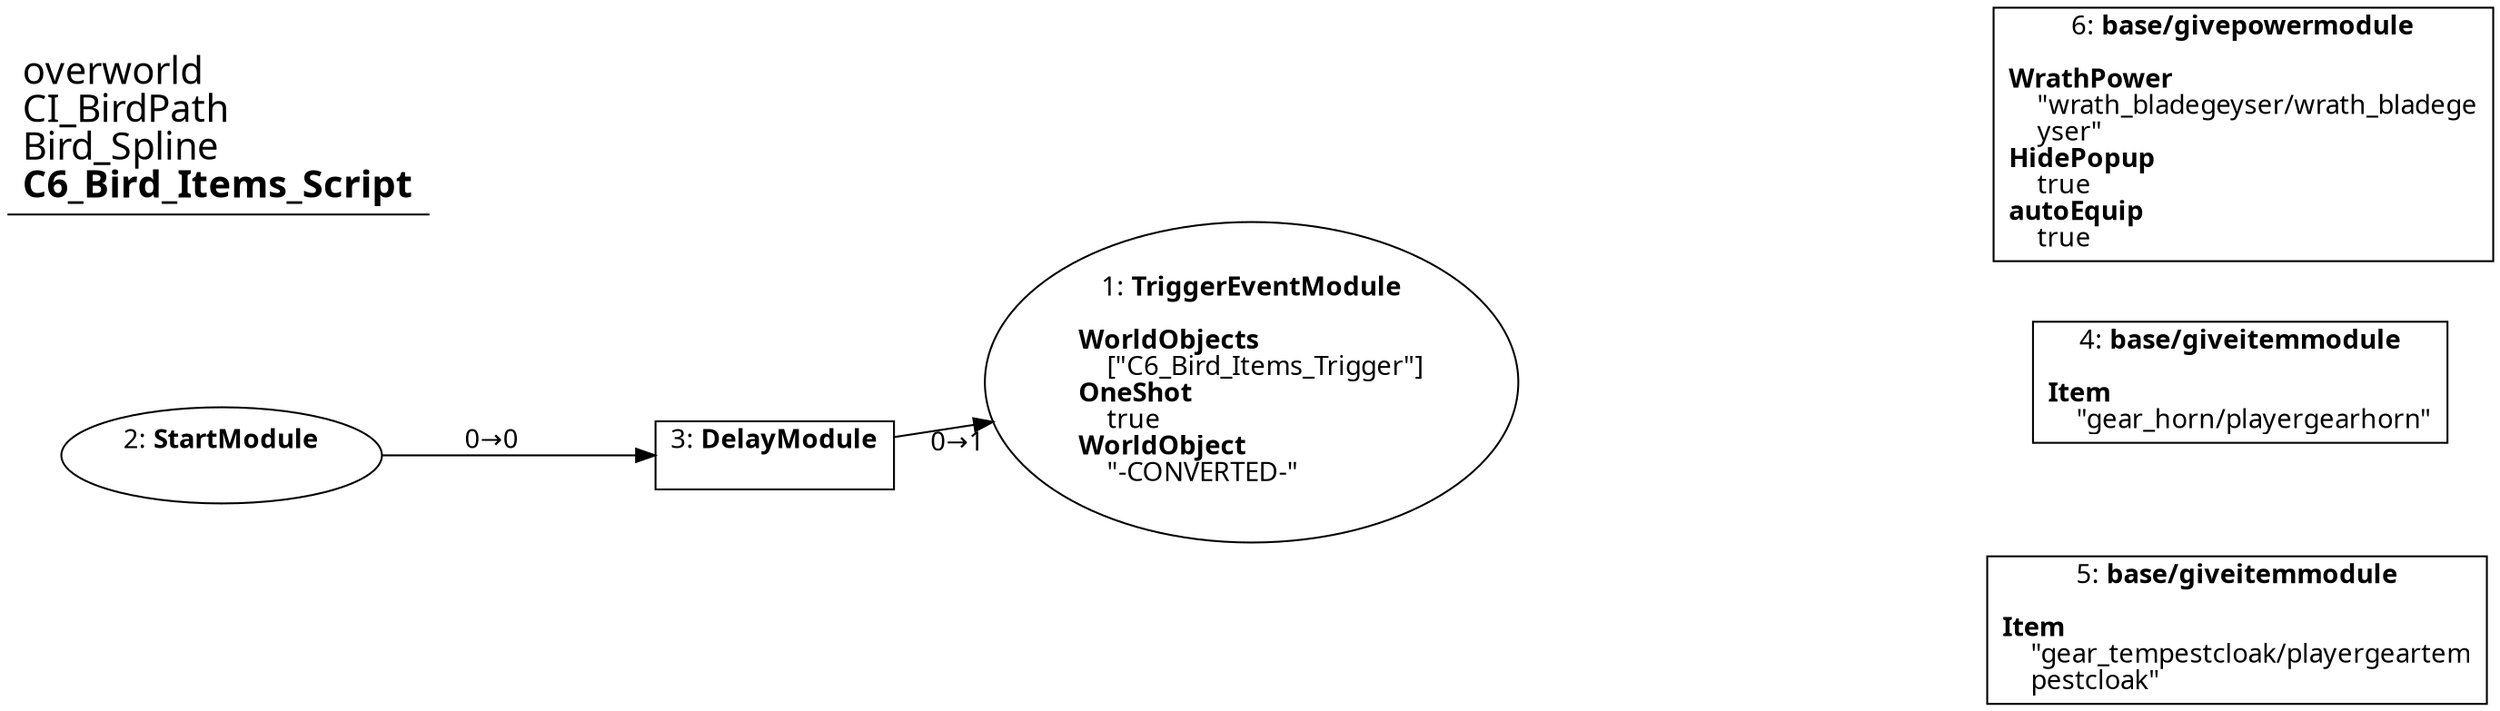 digraph {
    layout = fdp;
    overlap = prism;
    sep = "+16";
    splines = spline;

    node [ shape = box ];

    graph [ fontname = "Segoe UI" ];
    node [ fontname = "Segoe UI" ];
    edge [ fontname = "Segoe UI" ];

    1 [ label = <1: <b>TriggerEventModule</b><br/><br/><b>WorldObjects</b><br align="left"/>    [&quot;C6_Bird_Items_Trigger&quot;]<br align="left"/><b>OneShot</b><br align="left"/>    true<br align="left"/><b>WorldObject</b><br align="left"/>    &quot;-CONVERTED-&quot;<br align="left"/>> ];
    1 [ shape = oval ]
    1 [ pos = "0.333,-0.134!" ];

    2 [ label = <2: <b>StartModule</b><br/><br/>> ];
    2 [ shape = oval ]
    2 [ pos = "0.009000001,-0.157!" ];
    2 -> 3 [ label = "0→0" ];

    3 [ label = <3: <b>DelayModule</b><br/><br/>> ];
    3 [ pos = "0.18300001,-0.157!" ];
    3 -> 1 [ label = "0→1" ];

    4 [ label = <4: <b>base/giveitemmodule</b><br/><br/><b>Item</b><br align="left"/>    &quot;gear_horn/playergearhorn&quot;<br align="left"/>> ];
    4 [ pos = "0.64400005,-0.134!" ];

    5 [ label = <5: <b>base/giveitemmodule</b><br/><br/><b>Item</b><br align="left"/>    &quot;gear_tempestcloak/playergeartem<br align="left"/>    pestcloak&quot;<br align="left"/>> ];
    5 [ pos = "0.643,-0.21200001!" ];

    6 [ label = <6: <b>base/givepowermodule</b><br/><br/><b>WrathPower</b><br align="left"/>    &quot;wrath_bladegeyser/wrath_bladege<br align="left"/>    yser&quot;<br align="left"/><b>HidePopup</b><br align="left"/>    true<br align="left"/><b>autoEquip</b><br align="left"/>    true<br align="left"/>> ];
    6 [ pos = "0.64500004,-0.056!" ];

    title [ pos = "0.008,-0.055000003!" ];
    title [ shape = underline ];
    title [ label = <<font point-size="20">overworld<br align="left"/>CI_BirdPath<br align="left"/>Bird_Spline<br align="left"/><b>C6_Bird_Items_Script</b><br align="left"/></font>> ];
}
